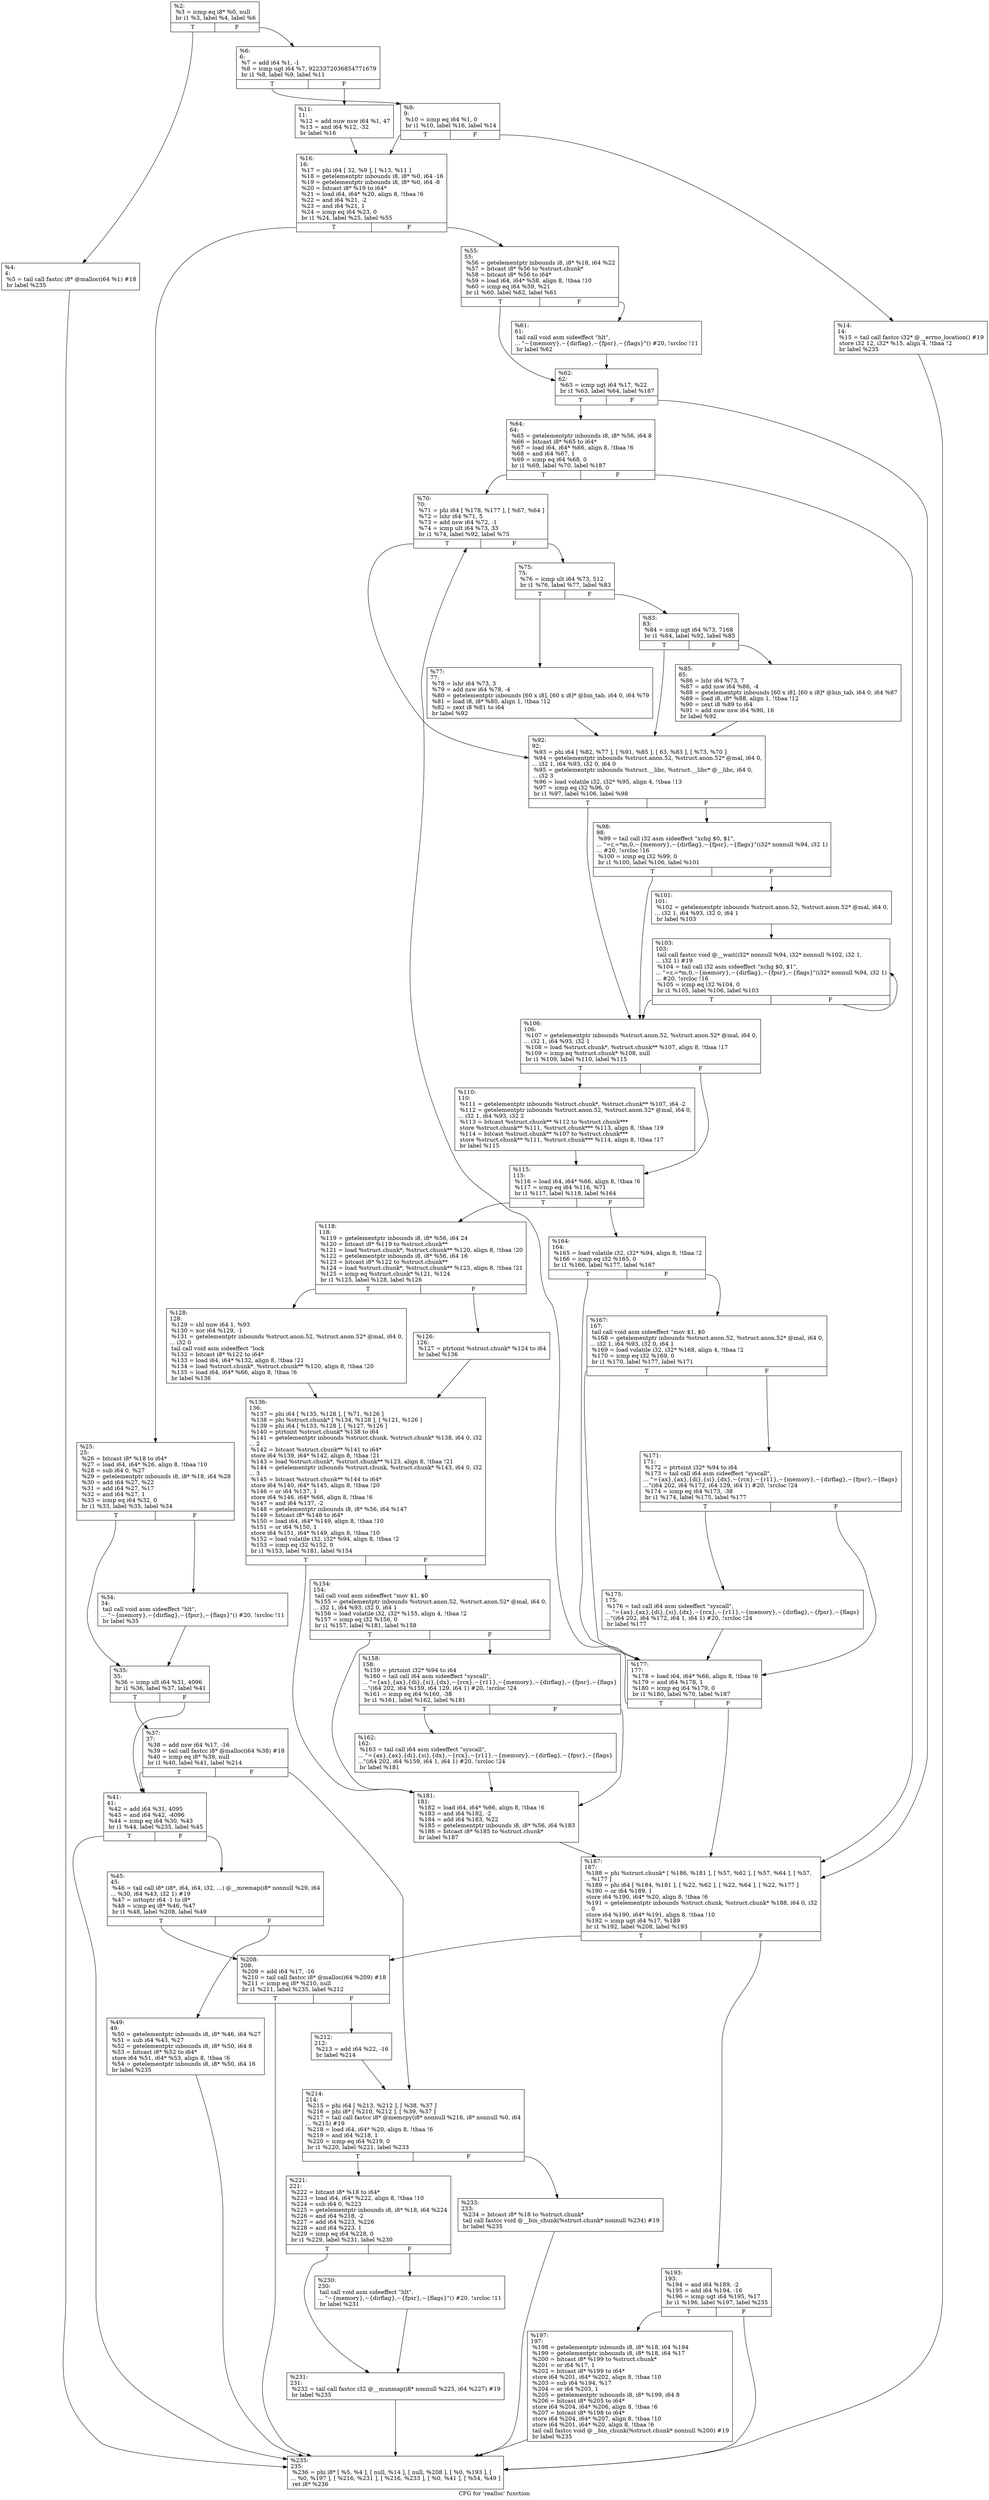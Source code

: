 digraph "CFG for 'realloc' function" {
	label="CFG for 'realloc' function";

	Node0x2028e10 [shape=record,label="{%2:\l  %3 = icmp eq i8* %0, null\l  br i1 %3, label %4, label %6\l|{<s0>T|<s1>F}}"];
	Node0x2028e10:s0 -> Node0x2028e60;
	Node0x2028e10:s1 -> Node0x2028f40;
	Node0x2028e60 [shape=record,label="{%4:\l4:                                                \l  %5 = tail call fastcc i8* @malloc(i64 %1) #18\l  br label %235\l}"];
	Node0x2028e60 -> Node0x202a820;
	Node0x2028f40 [shape=record,label="{%6:\l6:                                                \l  %7 = add i64 %1, -1\l  %8 = icmp ugt i64 %7, 9223372036854771679\l  br i1 %8, label %9, label %11\l|{<s0>T|<s1>F}}"];
	Node0x2028f40:s0 -> Node0x2029880;
	Node0x2028f40:s1 -> Node0x20298d0;
	Node0x2029880 [shape=record,label="{%9:\l9:                                                \l  %10 = icmp eq i64 %1, 0\l  br i1 %10, label %16, label %14\l|{<s0>T|<s1>F}}"];
	Node0x2029880:s0 -> Node0x2029970;
	Node0x2029880:s1 -> Node0x2029920;
	Node0x20298d0 [shape=record,label="{%11:\l11:                                               \l  %12 = add nuw nsw i64 %1, 47\l  %13 = and i64 %12, -32\l  br label %16\l}"];
	Node0x20298d0 -> Node0x2029970;
	Node0x2029920 [shape=record,label="{%14:\l14:                                               \l  %15 = tail call fastcc i32* @__errno_location() #19\l  store i32 12, i32* %15, align 4, !tbaa !2\l  br label %235\l}"];
	Node0x2029920 -> Node0x202a820;
	Node0x2029970 [shape=record,label="{%16:\l16:                                               \l  %17 = phi i64 [ 32, %9 ], [ %13, %11 ]\l  %18 = getelementptr inbounds i8, i8* %0, i64 -16\l  %19 = getelementptr inbounds i8, i8* %0, i64 -8\l  %20 = bitcast i8* %19 to i64*\l  %21 = load i64, i64* %20, align 8, !tbaa !6\l  %22 = and i64 %21, -2\l  %23 = and i64 %21, 1\l  %24 = icmp eq i64 %23, 0\l  br i1 %24, label %25, label %55\l|{<s0>T|<s1>F}}"];
	Node0x2029970:s0 -> Node0x20299c0;
	Node0x2029970:s1 -> Node0x2029bf0;
	Node0x20299c0 [shape=record,label="{%25:\l25:                                               \l  %26 = bitcast i8* %18 to i64*\l  %27 = load i64, i64* %26, align 8, !tbaa !10\l  %28 = sub i64 0, %27\l  %29 = getelementptr inbounds i8, i8* %18, i64 %28\l  %30 = add i64 %27, %22\l  %31 = add i64 %27, %17\l  %32 = and i64 %27, 1\l  %33 = icmp eq i64 %32, 0\l  br i1 %33, label %35, label %34\l|{<s0>T|<s1>F}}"];
	Node0x20299c0:s0 -> Node0x2029a60;
	Node0x20299c0:s1 -> Node0x2029a10;
	Node0x2029a10 [shape=record,label="{%34:\l34:                                               \l  tail call void asm sideeffect \"hlt\",\l... \"~\{memory\},~\{dirflag\},~\{fpsr\},~\{flags\}\"() #20, !srcloc !11\l  br label %35\l}"];
	Node0x2029a10 -> Node0x2029a60;
	Node0x2029a60 [shape=record,label="{%35:\l35:                                               \l  %36 = icmp ult i64 %31, 4096\l  br i1 %36, label %37, label %41\l|{<s0>T|<s1>F}}"];
	Node0x2029a60:s0 -> Node0x2029ab0;
	Node0x2029a60:s1 -> Node0x2029b00;
	Node0x2029ab0 [shape=record,label="{%37:\l37:                                               \l  %38 = add nsw i64 %17, -16\l  %39 = tail call fastcc i8* @malloc(i64 %38) #18\l  %40 = icmp eq i8* %39, null\l  br i1 %40, label %41, label %214\l|{<s0>T|<s1>F}}"];
	Node0x2029ab0:s0 -> Node0x2029b00;
	Node0x2029ab0:s1 -> Node0x202a690;
	Node0x2029b00 [shape=record,label="{%41:\l41:                                               \l  %42 = add i64 %31, 4095\l  %43 = and i64 %42, -4096\l  %44 = icmp eq i64 %30, %43\l  br i1 %44, label %235, label %45\l|{<s0>T|<s1>F}}"];
	Node0x2029b00:s0 -> Node0x202a820;
	Node0x2029b00:s1 -> Node0x2029b50;
	Node0x2029b50 [shape=record,label="{%45:\l45:                                               \l  %46 = tail call i8* (i8*, i64, i64, i32, ...) @__mremap(i8* nonnull %29, i64\l... %30, i64 %43, i32 1) #19\l  %47 = inttoptr i64 -1 to i8*\l  %48 = icmp eq i8* %46, %47\l  br i1 %48, label %208, label %49\l|{<s0>T|<s1>F}}"];
	Node0x2029b50:s0 -> Node0x202a5f0;
	Node0x2029b50:s1 -> Node0x2029ba0;
	Node0x2029ba0 [shape=record,label="{%49:\l49:                                               \l  %50 = getelementptr inbounds i8, i8* %46, i64 %27\l  %51 = sub i64 %43, %27\l  %52 = getelementptr inbounds i8, i8* %50, i64 8\l  %53 = bitcast i8* %52 to i64*\l  store i64 %51, i64* %53, align 8, !tbaa !6\l  %54 = getelementptr inbounds i8, i8* %50, i64 16\l  br label %235\l}"];
	Node0x2029ba0 -> Node0x202a820;
	Node0x2029bf0 [shape=record,label="{%55:\l55:                                               \l  %56 = getelementptr inbounds i8, i8* %18, i64 %22\l  %57 = bitcast i8* %56 to %struct.chunk*\l  %58 = bitcast i8* %56 to i64*\l  %59 = load i64, i64* %58, align 8, !tbaa !10\l  %60 = icmp eq i64 %59, %21\l  br i1 %60, label %62, label %61\l|{<s0>T|<s1>F}}"];
	Node0x2029bf0:s0 -> Node0x2029c90;
	Node0x2029bf0:s1 -> Node0x2029c40;
	Node0x2029c40 [shape=record,label="{%61:\l61:                                               \l  tail call void asm sideeffect \"hlt\",\l... \"~\{memory\},~\{dirflag\},~\{fpsr\},~\{flags\}\"() #20, !srcloc !11\l  br label %62\l}"];
	Node0x2029c40 -> Node0x2029c90;
	Node0x2029c90 [shape=record,label="{%62:\l62:                                               \l  %63 = icmp ugt i64 %17, %22\l  br i1 %63, label %64, label %187\l|{<s0>T|<s1>F}}"];
	Node0x2029c90:s0 -> Node0x2029ce0;
	Node0x2029c90:s1 -> Node0x202a500;
	Node0x2029ce0 [shape=record,label="{%64:\l64:                                               \l  %65 = getelementptr inbounds i8, i8* %56, i64 8\l  %66 = bitcast i8* %65 to i64*\l  %67 = load i64, i64* %66, align 8, !tbaa !6\l  %68 = and i64 %67, 1\l  %69 = icmp eq i64 %68, 0\l  br i1 %69, label %70, label %187\l|{<s0>T|<s1>F}}"];
	Node0x2029ce0:s0 -> Node0x2029d30;
	Node0x2029ce0:s1 -> Node0x202a500;
	Node0x2029d30 [shape=record,label="{%70:\l70:                                               \l  %71 = phi i64 [ %178, %177 ], [ %67, %64 ]\l  %72 = lshr i64 %71, 5\l  %73 = add nsw i64 %72, -1\l  %74 = icmp ult i64 %73, 33\l  br i1 %74, label %92, label %75\l|{<s0>T|<s1>F}}"];
	Node0x2029d30:s0 -> Node0x2029ec0;
	Node0x2029d30:s1 -> Node0x2029d80;
	Node0x2029d80 [shape=record,label="{%75:\l75:                                               \l  %76 = icmp ult i64 %73, 512\l  br i1 %76, label %77, label %83\l|{<s0>T|<s1>F}}"];
	Node0x2029d80:s0 -> Node0x2029dd0;
	Node0x2029d80:s1 -> Node0x2029e20;
	Node0x2029dd0 [shape=record,label="{%77:\l77:                                               \l  %78 = lshr i64 %73, 3\l  %79 = add nsw i64 %78, -4\l  %80 = getelementptr inbounds [60 x i8], [60 x i8]* @bin_tab, i64 0, i64 %79\l  %81 = load i8, i8* %80, align 1, !tbaa !12\l  %82 = zext i8 %81 to i64\l  br label %92\l}"];
	Node0x2029dd0 -> Node0x2029ec0;
	Node0x2029e20 [shape=record,label="{%83:\l83:                                               \l  %84 = icmp ugt i64 %73, 7168\l  br i1 %84, label %92, label %85\l|{<s0>T|<s1>F}}"];
	Node0x2029e20:s0 -> Node0x2029ec0;
	Node0x2029e20:s1 -> Node0x2029e70;
	Node0x2029e70 [shape=record,label="{%85:\l85:                                               \l  %86 = lshr i64 %73, 7\l  %87 = add nsw i64 %86, -4\l  %88 = getelementptr inbounds [60 x i8], [60 x i8]* @bin_tab, i64 0, i64 %87\l  %89 = load i8, i8* %88, align 1, !tbaa !12\l  %90 = zext i8 %89 to i64\l  %91 = add nuw nsw i64 %90, 16\l  br label %92\l}"];
	Node0x2029e70 -> Node0x2029ec0;
	Node0x2029ec0 [shape=record,label="{%92:\l92:                                               \l  %93 = phi i64 [ %82, %77 ], [ %91, %85 ], [ 63, %83 ], [ %73, %70 ]\l  %94 = getelementptr inbounds %struct.anon.52, %struct.anon.52* @mal, i64 0,\l... i32 1, i64 %93, i32 0, i64 0\l  %95 = getelementptr inbounds %struct.__libc, %struct.__libc* @__libc, i64 0,\l... i32 3\l  %96 = load volatile i32, i32* %95, align 4, !tbaa !13\l  %97 = icmp eq i32 %96, 0\l  br i1 %97, label %106, label %98\l|{<s0>T|<s1>F}}"];
	Node0x2029ec0:s0 -> Node0x202a000;
	Node0x2029ec0:s1 -> Node0x2029f10;
	Node0x2029f10 [shape=record,label="{%98:\l98:                                               \l  %99 = tail call i32 asm sideeffect \"xchg $0, $1\",\l... \"=r,=*m,0,~\{memory\},~\{dirflag\},~\{fpsr\},~\{flags\}\"(i32* nonnull %94, i32 1)\l... #20, !srcloc !16\l  %100 = icmp eq i32 %99, 0\l  br i1 %100, label %106, label %101\l|{<s0>T|<s1>F}}"];
	Node0x2029f10:s0 -> Node0x202a000;
	Node0x2029f10:s1 -> Node0x2029f60;
	Node0x2029f60 [shape=record,label="{%101:\l101:                                              \l  %102 = getelementptr inbounds %struct.anon.52, %struct.anon.52* @mal, i64 0,\l... i32 1, i64 %93, i32 0, i64 1\l  br label %103\l}"];
	Node0x2029f60 -> Node0x2029fb0;
	Node0x2029fb0 [shape=record,label="{%103:\l103:                                              \l  tail call fastcc void @__wait(i32* nonnull %94, i32* nonnull %102, i32 1,\l... i32 1) #19\l  %104 = tail call i32 asm sideeffect \"xchg $0, $1\",\l... \"=r,=*m,0,~\{memory\},~\{dirflag\},~\{fpsr\},~\{flags\}\"(i32* nonnull %94, i32 1)\l... #20, !srcloc !16\l  %105 = icmp eq i32 %104, 0\l  br i1 %105, label %106, label %103\l|{<s0>T|<s1>F}}"];
	Node0x2029fb0:s0 -> Node0x202a000;
	Node0x2029fb0:s1 -> Node0x2029fb0;
	Node0x202a000 [shape=record,label="{%106:\l106:                                              \l  %107 = getelementptr inbounds %struct.anon.52, %struct.anon.52* @mal, i64 0,\l... i32 1, i64 %93, i32 1\l  %108 = load %struct.chunk*, %struct.chunk** %107, align 8, !tbaa !17\l  %109 = icmp eq %struct.chunk* %108, null\l  br i1 %109, label %110, label %115\l|{<s0>T|<s1>F}}"];
	Node0x202a000:s0 -> Node0x202a050;
	Node0x202a000:s1 -> Node0x202a0a0;
	Node0x202a050 [shape=record,label="{%110:\l110:                                              \l  %111 = getelementptr inbounds %struct.chunk*, %struct.chunk** %107, i64 -2\l  %112 = getelementptr inbounds %struct.anon.52, %struct.anon.52* @mal, i64 0,\l... i32 1, i64 %93, i32 2\l  %113 = bitcast %struct.chunk** %112 to %struct.chunk***\l  store %struct.chunk** %111, %struct.chunk*** %113, align 8, !tbaa !19\l  %114 = bitcast %struct.chunk** %107 to %struct.chunk***\l  store %struct.chunk** %111, %struct.chunk*** %114, align 8, !tbaa !17\l  br label %115\l}"];
	Node0x202a050 -> Node0x202a0a0;
	Node0x202a0a0 [shape=record,label="{%115:\l115:                                              \l  %116 = load i64, i64* %66, align 8, !tbaa !6\l  %117 = icmp eq i64 %116, %71\l  br i1 %117, label %118, label %164\l|{<s0>T|<s1>F}}"];
	Node0x202a0a0:s0 -> Node0x202a0f0;
	Node0x202a0a0:s1 -> Node0x202a320;
	Node0x202a0f0 [shape=record,label="{%118:\l118:                                              \l  %119 = getelementptr inbounds i8, i8* %56, i64 24\l  %120 = bitcast i8* %119 to %struct.chunk**\l  %121 = load %struct.chunk*, %struct.chunk** %120, align 8, !tbaa !20\l  %122 = getelementptr inbounds i8, i8* %56, i64 16\l  %123 = bitcast i8* %122 to %struct.chunk**\l  %124 = load %struct.chunk*, %struct.chunk** %123, align 8, !tbaa !21\l  %125 = icmp eq %struct.chunk* %121, %124\l  br i1 %125, label %128, label %126\l|{<s0>T|<s1>F}}"];
	Node0x202a0f0:s0 -> Node0x202a190;
	Node0x202a0f0:s1 -> Node0x202a140;
	Node0x202a140 [shape=record,label="{%126:\l126:                                              \l  %127 = ptrtoint %struct.chunk* %124 to i64\l  br label %136\l}"];
	Node0x202a140 -> Node0x202a1e0;
	Node0x202a190 [shape=record,label="{%128:\l128:                                              \l  %129 = shl nuw i64 1, %93\l  %130 = xor i64 %129, -1\l  %131 = getelementptr inbounds %struct.anon.52, %struct.anon.52* @mal, i64 0,\l... i32 0\l  tail call void asm sideeffect \"lock \l  %132 = bitcast i8* %122 to i64*\l  %133 = load i64, i64* %132, align 8, !tbaa !21\l  %134 = load %struct.chunk*, %struct.chunk** %120, align 8, !tbaa !20\l  %135 = load i64, i64* %66, align 8, !tbaa !6\l  br label %136\l}"];
	Node0x202a190 -> Node0x202a1e0;
	Node0x202a1e0 [shape=record,label="{%136:\l136:                                              \l  %137 = phi i64 [ %135, %128 ], [ %71, %126 ]\l  %138 = phi %struct.chunk* [ %134, %128 ], [ %121, %126 ]\l  %139 = phi i64 [ %133, %128 ], [ %127, %126 ]\l  %140 = ptrtoint %struct.chunk* %138 to i64\l  %141 = getelementptr inbounds %struct.chunk, %struct.chunk* %138, i64 0, i32\l... 2\l  %142 = bitcast %struct.chunk** %141 to i64*\l  store i64 %139, i64* %142, align 8, !tbaa !21\l  %143 = load %struct.chunk*, %struct.chunk** %123, align 8, !tbaa !21\l  %144 = getelementptr inbounds %struct.chunk, %struct.chunk* %143, i64 0, i32\l... 3\l  %145 = bitcast %struct.chunk** %144 to i64*\l  store i64 %140, i64* %145, align 8, !tbaa !20\l  %146 = or i64 %137, 1\l  store i64 %146, i64* %66, align 8, !tbaa !6\l  %147 = and i64 %137, -2\l  %148 = getelementptr inbounds i8, i8* %56, i64 %147\l  %149 = bitcast i8* %148 to i64*\l  %150 = load i64, i64* %149, align 8, !tbaa !10\l  %151 = or i64 %150, 1\l  store i64 %151, i64* %149, align 8, !tbaa !10\l  %152 = load volatile i32, i32* %94, align 8, !tbaa !2\l  %153 = icmp eq i32 %152, 0\l  br i1 %153, label %181, label %154\l|{<s0>T|<s1>F}}"];
	Node0x202a1e0:s0 -> Node0x202a4b0;
	Node0x202a1e0:s1 -> Node0x202a230;
	Node0x202a230 [shape=record,label="{%154:\l154:                                              \l  tail call void asm sideeffect \"mov $1, $0 \l  %155 = getelementptr inbounds %struct.anon.52, %struct.anon.52* @mal, i64 0,\l... i32 1, i64 %93, i32 0, i64 1\l  %156 = load volatile i32, i32* %155, align 4, !tbaa !2\l  %157 = icmp eq i32 %156, 0\l  br i1 %157, label %181, label %158\l|{<s0>T|<s1>F}}"];
	Node0x202a230:s0 -> Node0x202a4b0;
	Node0x202a230:s1 -> Node0x202a280;
	Node0x202a280 [shape=record,label="{%158:\l158:                                              \l  %159 = ptrtoint i32* %94 to i64\l  %160 = tail call i64 asm sideeffect \"syscall\",\l... \"=\{ax\},\{ax\},\{di\},\{si\},\{dx\},~\{rcx\},~\{r11\},~\{memory\},~\{dirflag\},~\{fpsr\},~\{flags\}\l...\"(i64 202, i64 %159, i64 129, i64 1) #20, !srcloc !24\l  %161 = icmp eq i64 %160, -38\l  br i1 %161, label %162, label %181\l|{<s0>T|<s1>F}}"];
	Node0x202a280:s0 -> Node0x202a2d0;
	Node0x202a280:s1 -> Node0x202a4b0;
	Node0x202a2d0 [shape=record,label="{%162:\l162:                                              \l  %163 = tail call i64 asm sideeffect \"syscall\",\l... \"=\{ax\},\{ax\},\{di\},\{si\},\{dx\},~\{rcx\},~\{r11\},~\{memory\},~\{dirflag\},~\{fpsr\},~\{flags\}\l...\"(i64 202, i64 %159, i64 1, i64 1) #20, !srcloc !24\l  br label %181\l}"];
	Node0x202a2d0 -> Node0x202a4b0;
	Node0x202a320 [shape=record,label="{%164:\l164:                                              \l  %165 = load volatile i32, i32* %94, align 8, !tbaa !2\l  %166 = icmp eq i32 %165, 0\l  br i1 %166, label %177, label %167\l|{<s0>T|<s1>F}}"];
	Node0x202a320:s0 -> Node0x202a460;
	Node0x202a320:s1 -> Node0x202a370;
	Node0x202a370 [shape=record,label="{%167:\l167:                                              \l  tail call void asm sideeffect \"mov $1, $0 \l  %168 = getelementptr inbounds %struct.anon.52, %struct.anon.52* @mal, i64 0,\l... i32 1, i64 %93, i32 0, i64 1\l  %169 = load volatile i32, i32* %168, align 4, !tbaa !2\l  %170 = icmp eq i32 %169, 0\l  br i1 %170, label %177, label %171\l|{<s0>T|<s1>F}}"];
	Node0x202a370:s0 -> Node0x202a460;
	Node0x202a370:s1 -> Node0x202a3c0;
	Node0x202a3c0 [shape=record,label="{%171:\l171:                                              \l  %172 = ptrtoint i32* %94 to i64\l  %173 = tail call i64 asm sideeffect \"syscall\",\l... \"=\{ax\},\{ax\},\{di\},\{si\},\{dx\},~\{rcx\},~\{r11\},~\{memory\},~\{dirflag\},~\{fpsr\},~\{flags\}\l...\"(i64 202, i64 %172, i64 129, i64 1) #20, !srcloc !24\l  %174 = icmp eq i64 %173, -38\l  br i1 %174, label %175, label %177\l|{<s0>T|<s1>F}}"];
	Node0x202a3c0:s0 -> Node0x202a410;
	Node0x202a3c0:s1 -> Node0x202a460;
	Node0x202a410 [shape=record,label="{%175:\l175:                                              \l  %176 = tail call i64 asm sideeffect \"syscall\",\l... \"=\{ax\},\{ax\},\{di\},\{si\},\{dx\},~\{rcx\},~\{r11\},~\{memory\},~\{dirflag\},~\{fpsr\},~\{flags\}\l...\"(i64 202, i64 %172, i64 1, i64 1) #20, !srcloc !24\l  br label %177\l}"];
	Node0x202a410 -> Node0x202a460;
	Node0x202a460 [shape=record,label="{%177:\l177:                                              \l  %178 = load i64, i64* %66, align 8, !tbaa !6\l  %179 = and i64 %178, 1\l  %180 = icmp eq i64 %179, 0\l  br i1 %180, label %70, label %187\l|{<s0>T|<s1>F}}"];
	Node0x202a460:s0 -> Node0x2029d30;
	Node0x202a460:s1 -> Node0x202a500;
	Node0x202a4b0 [shape=record,label="{%181:\l181:                                              \l  %182 = load i64, i64* %66, align 8, !tbaa !6\l  %183 = and i64 %182, -2\l  %184 = add i64 %183, %22\l  %185 = getelementptr inbounds i8, i8* %56, i64 %183\l  %186 = bitcast i8* %185 to %struct.chunk*\l  br label %187\l}"];
	Node0x202a4b0 -> Node0x202a500;
	Node0x202a500 [shape=record,label="{%187:\l187:                                              \l  %188 = phi %struct.chunk* [ %186, %181 ], [ %57, %62 ], [ %57, %64 ], [ %57,\l... %177 ]\l  %189 = phi i64 [ %184, %181 ], [ %22, %62 ], [ %22, %64 ], [ %22, %177 ]\l  %190 = or i64 %189, 1\l  store i64 %190, i64* %20, align 8, !tbaa !6\l  %191 = getelementptr inbounds %struct.chunk, %struct.chunk* %188, i64 0, i32\l... 0\l  store i64 %190, i64* %191, align 8, !tbaa !10\l  %192 = icmp ugt i64 %17, %189\l  br i1 %192, label %208, label %193\l|{<s0>T|<s1>F}}"];
	Node0x202a500:s0 -> Node0x202a5f0;
	Node0x202a500:s1 -> Node0x202a550;
	Node0x202a550 [shape=record,label="{%193:\l193:                                              \l  %194 = and i64 %189, -2\l  %195 = add i64 %194, -16\l  %196 = icmp ugt i64 %195, %17\l  br i1 %196, label %197, label %235\l|{<s0>T|<s1>F}}"];
	Node0x202a550:s0 -> Node0x202a5a0;
	Node0x202a550:s1 -> Node0x202a820;
	Node0x202a5a0 [shape=record,label="{%197:\l197:                                              \l  %198 = getelementptr inbounds i8, i8* %18, i64 %194\l  %199 = getelementptr inbounds i8, i8* %18, i64 %17\l  %200 = bitcast i8* %199 to %struct.chunk*\l  %201 = or i64 %17, 1\l  %202 = bitcast i8* %199 to i64*\l  store i64 %201, i64* %202, align 8, !tbaa !10\l  %203 = sub i64 %194, %17\l  %204 = or i64 %203, 1\l  %205 = getelementptr inbounds i8, i8* %199, i64 8\l  %206 = bitcast i8* %205 to i64*\l  store i64 %204, i64* %206, align 8, !tbaa !6\l  %207 = bitcast i8* %198 to i64*\l  store i64 %204, i64* %207, align 8, !tbaa !10\l  store i64 %201, i64* %20, align 8, !tbaa !6\l  tail call fastcc void @__bin_chunk(%struct.chunk* nonnull %200) #19\l  br label %235\l}"];
	Node0x202a5a0 -> Node0x202a820;
	Node0x202a5f0 [shape=record,label="{%208:\l208:                                              \l  %209 = add i64 %17, -16\l  %210 = tail call fastcc i8* @malloc(i64 %209) #18\l  %211 = icmp eq i8* %210, null\l  br i1 %211, label %235, label %212\l|{<s0>T|<s1>F}}"];
	Node0x202a5f0:s0 -> Node0x202a820;
	Node0x202a5f0:s1 -> Node0x202a640;
	Node0x202a640 [shape=record,label="{%212:\l212:                                              \l  %213 = add i64 %22, -16\l  br label %214\l}"];
	Node0x202a640 -> Node0x202a690;
	Node0x202a690 [shape=record,label="{%214:\l214:                                              \l  %215 = phi i64 [ %213, %212 ], [ %38, %37 ]\l  %216 = phi i8* [ %210, %212 ], [ %39, %37 ]\l  %217 = tail call fastcc i8* @memcpy(i8* nonnull %216, i8* nonnull %0, i64\l... %215) #19\l  %218 = load i64, i64* %20, align 8, !tbaa !6\l  %219 = and i64 %218, 1\l  %220 = icmp eq i64 %219, 0\l  br i1 %220, label %221, label %233\l|{<s0>T|<s1>F}}"];
	Node0x202a690:s0 -> Node0x202a6e0;
	Node0x202a690:s1 -> Node0x202a7d0;
	Node0x202a6e0 [shape=record,label="{%221:\l221:                                              \l  %222 = bitcast i8* %18 to i64*\l  %223 = load i64, i64* %222, align 8, !tbaa !10\l  %224 = sub i64 0, %223\l  %225 = getelementptr inbounds i8, i8* %18, i64 %224\l  %226 = and i64 %218, -2\l  %227 = add i64 %223, %226\l  %228 = and i64 %223, 1\l  %229 = icmp eq i64 %228, 0\l  br i1 %229, label %231, label %230\l|{<s0>T|<s1>F}}"];
	Node0x202a6e0:s0 -> Node0x202a780;
	Node0x202a6e0:s1 -> Node0x202a730;
	Node0x202a730 [shape=record,label="{%230:\l230:                                              \l  tail call void asm sideeffect \"hlt\",\l... \"~\{memory\},~\{dirflag\},~\{fpsr\},~\{flags\}\"() #20, !srcloc !11\l  br label %231\l}"];
	Node0x202a730 -> Node0x202a780;
	Node0x202a780 [shape=record,label="{%231:\l231:                                              \l  %232 = tail call fastcc i32 @__munmap(i8* nonnull %225, i64 %227) #19\l  br label %235\l}"];
	Node0x202a780 -> Node0x202a820;
	Node0x202a7d0 [shape=record,label="{%233:\l233:                                              \l  %234 = bitcast i8* %18 to %struct.chunk*\l  tail call fastcc void @__bin_chunk(%struct.chunk* nonnull %234) #19\l  br label %235\l}"];
	Node0x202a7d0 -> Node0x202a820;
	Node0x202a820 [shape=record,label="{%235:\l235:                                              \l  %236 = phi i8* [ %5, %4 ], [ null, %14 ], [ null, %208 ], [ %0, %193 ], [\l... %0, %197 ], [ %216, %231 ], [ %216, %233 ], [ %0, %41 ], [ %54, %49 ]\l  ret i8* %236\l}"];
}

